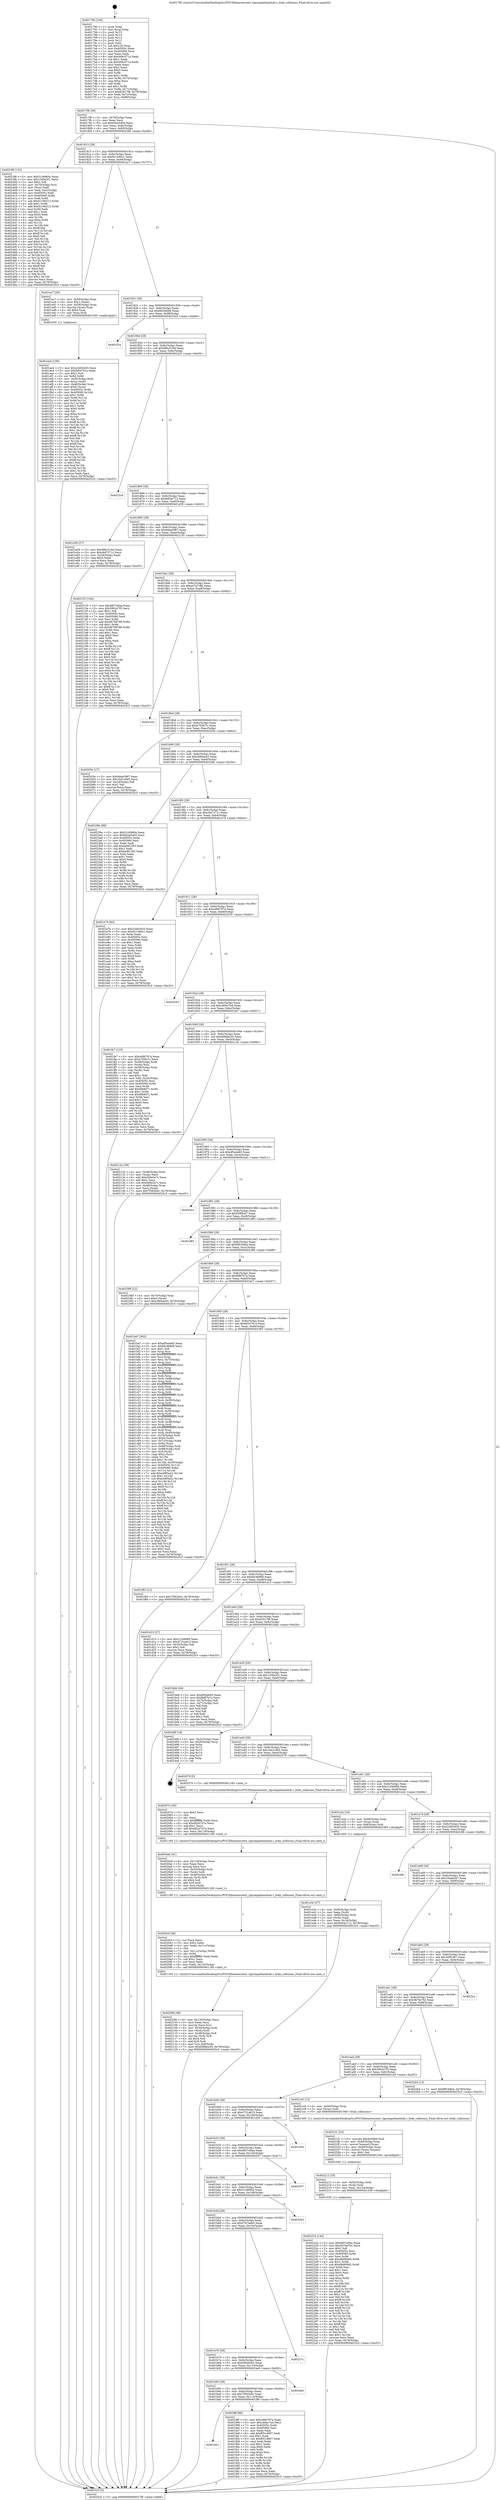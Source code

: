 digraph "0x401790" {
  label = "0x401790 (/mnt/c/Users/mathe/Desktop/tcc/POCII/binaries/extr_tigcompathashtab.c_htab_collisions_Final-ollvm.out::main(0))"
  labelloc = "t"
  node[shape=record]

  Entry [label="",width=0.3,height=0.3,shape=circle,fillcolor=black,style=filled]
  "0x4017f8" [label="{
     0x4017f8 [29]\l
     | [instrs]\l
     &nbsp;&nbsp;0x4017f8 \<+3\>: mov -0x78(%rbp),%eax\l
     &nbsp;&nbsp;0x4017fb \<+2\>: mov %eax,%ecx\l
     &nbsp;&nbsp;0x4017fd \<+6\>: sub $0x83ae5404,%ecx\l
     &nbsp;&nbsp;0x401803 \<+6\>: mov %eax,-0x8c(%rbp)\l
     &nbsp;&nbsp;0x401809 \<+6\>: mov %ecx,-0x90(%rbp)\l
     &nbsp;&nbsp;0x40180f \<+6\>: je 00000000004023f6 \<main+0xc66\>\l
  }"]
  "0x4023f6" [label="{
     0x4023f6 [153]\l
     | [instrs]\l
     &nbsp;&nbsp;0x4023f6 \<+5\>: mov $0x51c8960a,%eax\l
     &nbsp;&nbsp;0x4023fb \<+5\>: mov $0x120fa201,%ecx\l
     &nbsp;&nbsp;0x402400 \<+2\>: mov $0x1,%dl\l
     &nbsp;&nbsp;0x402402 \<+4\>: mov -0x70(%rbp),%rsi\l
     &nbsp;&nbsp;0x402406 \<+2\>: mov (%rsi),%edi\l
     &nbsp;&nbsp;0x402408 \<+3\>: mov %edi,-0x2c(%rbp)\l
     &nbsp;&nbsp;0x40240b \<+7\>: mov 0x40505c,%edi\l
     &nbsp;&nbsp;0x402412 \<+8\>: mov 0x405060,%r8d\l
     &nbsp;&nbsp;0x40241a \<+3\>: mov %edi,%r9d\l
     &nbsp;&nbsp;0x40241d \<+7\>: sub $0x5c196313,%r9d\l
     &nbsp;&nbsp;0x402424 \<+4\>: sub $0x1,%r9d\l
     &nbsp;&nbsp;0x402428 \<+7\>: add $0x5c196313,%r9d\l
     &nbsp;&nbsp;0x40242f \<+4\>: imul %r9d,%edi\l
     &nbsp;&nbsp;0x402433 \<+3\>: and $0x1,%edi\l
     &nbsp;&nbsp;0x402436 \<+3\>: cmp $0x0,%edi\l
     &nbsp;&nbsp;0x402439 \<+4\>: sete %r10b\l
     &nbsp;&nbsp;0x40243d \<+4\>: cmp $0xa,%r8d\l
     &nbsp;&nbsp;0x402441 \<+4\>: setl %r11b\l
     &nbsp;&nbsp;0x402445 \<+3\>: mov %r10b,%bl\l
     &nbsp;&nbsp;0x402448 \<+3\>: xor $0xff,%bl\l
     &nbsp;&nbsp;0x40244b \<+3\>: mov %r11b,%r14b\l
     &nbsp;&nbsp;0x40244e \<+4\>: xor $0xff,%r14b\l
     &nbsp;&nbsp;0x402452 \<+3\>: xor $0x0,%dl\l
     &nbsp;&nbsp;0x402455 \<+3\>: mov %bl,%r15b\l
     &nbsp;&nbsp;0x402458 \<+4\>: and $0x0,%r15b\l
     &nbsp;&nbsp;0x40245c \<+3\>: and %dl,%r10b\l
     &nbsp;&nbsp;0x40245f \<+3\>: mov %r14b,%r12b\l
     &nbsp;&nbsp;0x402462 \<+4\>: and $0x0,%r12b\l
     &nbsp;&nbsp;0x402466 \<+3\>: and %dl,%r11b\l
     &nbsp;&nbsp;0x402469 \<+3\>: or %r10b,%r15b\l
     &nbsp;&nbsp;0x40246c \<+3\>: or %r11b,%r12b\l
     &nbsp;&nbsp;0x40246f \<+3\>: xor %r12b,%r15b\l
     &nbsp;&nbsp;0x402472 \<+3\>: or %r14b,%bl\l
     &nbsp;&nbsp;0x402475 \<+3\>: xor $0xff,%bl\l
     &nbsp;&nbsp;0x402478 \<+3\>: or $0x0,%dl\l
     &nbsp;&nbsp;0x40247b \<+2\>: and %dl,%bl\l
     &nbsp;&nbsp;0x40247d \<+3\>: or %bl,%r15b\l
     &nbsp;&nbsp;0x402480 \<+4\>: test $0x1,%r15b\l
     &nbsp;&nbsp;0x402484 \<+3\>: cmovne %ecx,%eax\l
     &nbsp;&nbsp;0x402487 \<+3\>: mov %eax,-0x78(%rbp)\l
     &nbsp;&nbsp;0x40248a \<+5\>: jmp 00000000004025c5 \<main+0xe35\>\l
  }"]
  "0x401815" [label="{
     0x401815 [28]\l
     | [instrs]\l
     &nbsp;&nbsp;0x401815 \<+5\>: jmp 000000000040181a \<main+0x8a\>\l
     &nbsp;&nbsp;0x40181a \<+6\>: mov -0x8c(%rbp),%eax\l
     &nbsp;&nbsp;0x401820 \<+5\>: sub $0x921590c1,%eax\l
     &nbsp;&nbsp;0x401825 \<+6\>: mov %eax,-0x94(%rbp)\l
     &nbsp;&nbsp;0x40182b \<+6\>: je 0000000000401ec7 \<main+0x737\>\l
  }"]
  Exit [label="",width=0.3,height=0.3,shape=circle,fillcolor=black,style=filled,peripheries=2]
  "0x401ec7" [label="{
     0x401ec7 [29]\l
     | [instrs]\l
     &nbsp;&nbsp;0x401ec7 \<+4\>: mov -0x58(%rbp),%rax\l
     &nbsp;&nbsp;0x401ecb \<+6\>: movl $0x1,(%rax)\l
     &nbsp;&nbsp;0x401ed1 \<+4\>: mov -0x58(%rbp),%rax\l
     &nbsp;&nbsp;0x401ed5 \<+3\>: movslq (%rax),%rax\l
     &nbsp;&nbsp;0x401ed8 \<+4\>: shl $0x4,%rax\l
     &nbsp;&nbsp;0x401edc \<+3\>: mov %rax,%rdi\l
     &nbsp;&nbsp;0x401edf \<+5\>: call 0000000000401050 \<malloc@plt\>\l
     | [calls]\l
     &nbsp;&nbsp;0x401050 \{1\} (unknown)\l
  }"]
  "0x401831" [label="{
     0x401831 [28]\l
     | [instrs]\l
     &nbsp;&nbsp;0x401831 \<+5\>: jmp 0000000000401836 \<main+0xa6\>\l
     &nbsp;&nbsp;0x401836 \<+6\>: mov -0x8c(%rbp),%eax\l
     &nbsp;&nbsp;0x40183c \<+5\>: sub $0x96284bfd,%eax\l
     &nbsp;&nbsp;0x401841 \<+6\>: mov %eax,-0x98(%rbp)\l
     &nbsp;&nbsp;0x401847 \<+6\>: je 0000000000402324 \<main+0xb94\>\l
  }"]
  "0x402224" [label="{
     0x402224 [144]\l
     | [instrs]\l
     &nbsp;&nbsp;0x402224 \<+5\>: mov $0x4857e9aa,%eax\l
     &nbsp;&nbsp;0x402229 \<+5\>: mov $0x3676e76c,%ecx\l
     &nbsp;&nbsp;0x40222e \<+2\>: mov $0x1,%dl\l
     &nbsp;&nbsp;0x402230 \<+7\>: mov 0x40505c,%esi\l
     &nbsp;&nbsp;0x402237 \<+8\>: mov 0x405060,%r8d\l
     &nbsp;&nbsp;0x40223f \<+3\>: mov %esi,%r9d\l
     &nbsp;&nbsp;0x402242 \<+7\>: add $0xd8d6f465,%r9d\l
     &nbsp;&nbsp;0x402249 \<+4\>: sub $0x1,%r9d\l
     &nbsp;&nbsp;0x40224d \<+7\>: sub $0xd8d6f465,%r9d\l
     &nbsp;&nbsp;0x402254 \<+4\>: imul %r9d,%esi\l
     &nbsp;&nbsp;0x402258 \<+3\>: and $0x1,%esi\l
     &nbsp;&nbsp;0x40225b \<+3\>: cmp $0x0,%esi\l
     &nbsp;&nbsp;0x40225e \<+4\>: sete %r10b\l
     &nbsp;&nbsp;0x402262 \<+4\>: cmp $0xa,%r8d\l
     &nbsp;&nbsp;0x402266 \<+4\>: setl %r11b\l
     &nbsp;&nbsp;0x40226a \<+3\>: mov %r10b,%bl\l
     &nbsp;&nbsp;0x40226d \<+3\>: xor $0xff,%bl\l
     &nbsp;&nbsp;0x402270 \<+3\>: mov %r11b,%r14b\l
     &nbsp;&nbsp;0x402273 \<+4\>: xor $0xff,%r14b\l
     &nbsp;&nbsp;0x402277 \<+3\>: xor $0x1,%dl\l
     &nbsp;&nbsp;0x40227a \<+3\>: mov %bl,%r15b\l
     &nbsp;&nbsp;0x40227d \<+4\>: and $0xff,%r15b\l
     &nbsp;&nbsp;0x402281 \<+3\>: and %dl,%r10b\l
     &nbsp;&nbsp;0x402284 \<+3\>: mov %r14b,%r12b\l
     &nbsp;&nbsp;0x402287 \<+4\>: and $0xff,%r12b\l
     &nbsp;&nbsp;0x40228b \<+3\>: and %dl,%r11b\l
     &nbsp;&nbsp;0x40228e \<+3\>: or %r10b,%r15b\l
     &nbsp;&nbsp;0x402291 \<+3\>: or %r11b,%r12b\l
     &nbsp;&nbsp;0x402294 \<+3\>: xor %r12b,%r15b\l
     &nbsp;&nbsp;0x402297 \<+3\>: or %r14b,%bl\l
     &nbsp;&nbsp;0x40229a \<+3\>: xor $0xff,%bl\l
     &nbsp;&nbsp;0x40229d \<+3\>: or $0x1,%dl\l
     &nbsp;&nbsp;0x4022a0 \<+2\>: and %dl,%bl\l
     &nbsp;&nbsp;0x4022a2 \<+3\>: or %bl,%r15b\l
     &nbsp;&nbsp;0x4022a5 \<+4\>: test $0x1,%r15b\l
     &nbsp;&nbsp;0x4022a9 \<+3\>: cmovne %ecx,%eax\l
     &nbsp;&nbsp;0x4022ac \<+3\>: mov %eax,-0x78(%rbp)\l
     &nbsp;&nbsp;0x4022af \<+5\>: jmp 00000000004025c5 \<main+0xe35\>\l
  }"]
  "0x402324" [label="{
     0x402324\l
  }", style=dashed]
  "0x40184d" [label="{
     0x40184d [28]\l
     | [instrs]\l
     &nbsp;&nbsp;0x40184d \<+5\>: jmp 0000000000401852 \<main+0xc2\>\l
     &nbsp;&nbsp;0x401852 \<+6\>: mov -0x8c(%rbp),%eax\l
     &nbsp;&nbsp;0x401858 \<+5\>: sub $0x986c516d,%eax\l
     &nbsp;&nbsp;0x40185d \<+6\>: mov %eax,-0x9c(%rbp)\l
     &nbsp;&nbsp;0x401863 \<+6\>: je 00000000004022c0 \<main+0xb30\>\l
  }"]
  "0x402212" [label="{
     0x402212 [18]\l
     | [instrs]\l
     &nbsp;&nbsp;0x402212 \<+4\>: mov -0x50(%rbp),%rdi\l
     &nbsp;&nbsp;0x402216 \<+3\>: mov (%rdi),%rdi\l
     &nbsp;&nbsp;0x402219 \<+6\>: mov %eax,-0x124(%rbp)\l
     &nbsp;&nbsp;0x40221f \<+5\>: call 0000000000401030 \<free@plt\>\l
     | [calls]\l
     &nbsp;&nbsp;0x401030 \{1\} (unknown)\l
  }"]
  "0x4022c0" [label="{
     0x4022c0\l
  }", style=dashed]
  "0x401869" [label="{
     0x401869 [28]\l
     | [instrs]\l
     &nbsp;&nbsp;0x401869 \<+5\>: jmp 000000000040186e \<main+0xde\>\l
     &nbsp;&nbsp;0x40186e \<+6\>: mov -0x8c(%rbp),%eax\l
     &nbsp;&nbsp;0x401874 \<+5\>: sub $0x9d54c712,%eax\l
     &nbsp;&nbsp;0x401879 \<+6\>: mov %eax,-0xa0(%rbp)\l
     &nbsp;&nbsp;0x40187f \<+6\>: je 0000000000401e59 \<main+0x6c9\>\l
  }"]
  "0x4021f1" [label="{
     0x4021f1 [33]\l
     | [instrs]\l
     &nbsp;&nbsp;0x4021f1 \<+10\>: movabs $0x4030b6,%rdi\l
     &nbsp;&nbsp;0x4021fb \<+4\>: mov -0x40(%rbp),%rax\l
     &nbsp;&nbsp;0x4021ff \<+4\>: movsd %xmm0,(%rax)\l
     &nbsp;&nbsp;0x402203 \<+4\>: mov -0x40(%rbp),%rax\l
     &nbsp;&nbsp;0x402207 \<+4\>: movsd (%rax),%xmm0\l
     &nbsp;&nbsp;0x40220b \<+2\>: mov $0x1,%al\l
     &nbsp;&nbsp;0x40220d \<+5\>: call 0000000000401040 \<printf@plt\>\l
     | [calls]\l
     &nbsp;&nbsp;0x401040 \{1\} (unknown)\l
  }"]
  "0x401e59" [label="{
     0x401e59 [27]\l
     | [instrs]\l
     &nbsp;&nbsp;0x401e59 \<+5\>: mov $0x986c516d,%eax\l
     &nbsp;&nbsp;0x401e5e \<+5\>: mov $0xc8d7271c,%ecx\l
     &nbsp;&nbsp;0x401e63 \<+3\>: mov -0x34(%rbp),%edx\l
     &nbsp;&nbsp;0x401e66 \<+3\>: cmp $0x0,%edx\l
     &nbsp;&nbsp;0x401e69 \<+3\>: cmove %ecx,%eax\l
     &nbsp;&nbsp;0x401e6c \<+3\>: mov %eax,-0x78(%rbp)\l
     &nbsp;&nbsp;0x401e6f \<+5\>: jmp 00000000004025c5 \<main+0xe35\>\l
  }"]
  "0x401885" [label="{
     0x401885 [28]\l
     | [instrs]\l
     &nbsp;&nbsp;0x401885 \<+5\>: jmp 000000000040188a \<main+0xfa\>\l
     &nbsp;&nbsp;0x40188a \<+6\>: mov -0x8c(%rbp),%eax\l
     &nbsp;&nbsp;0x401890 \<+5\>: sub $0x9daa5967,%eax\l
     &nbsp;&nbsp;0x401895 \<+6\>: mov %eax,-0xa4(%rbp)\l
     &nbsp;&nbsp;0x40189b \<+6\>: je 0000000000402155 \<main+0x9c5\>\l
  }"]
  "0x4020fd" [label="{
     0x4020fd [49]\l
     | [instrs]\l
     &nbsp;&nbsp;0x4020fd \<+6\>: mov -0x120(%rbp),%ecx\l
     &nbsp;&nbsp;0x402103 \<+3\>: imul %eax,%ecx\l
     &nbsp;&nbsp;0x402106 \<+3\>: movslq %ecx,%rsi\l
     &nbsp;&nbsp;0x402109 \<+4\>: mov -0x50(%rbp),%rdi\l
     &nbsp;&nbsp;0x40210d \<+3\>: mov (%rdi),%rdi\l
     &nbsp;&nbsp;0x402110 \<+4\>: mov -0x48(%rbp),%r8\l
     &nbsp;&nbsp;0x402114 \<+3\>: movslq (%r8),%r8\l
     &nbsp;&nbsp;0x402117 \<+4\>: shl $0x4,%r8\l
     &nbsp;&nbsp;0x40211b \<+3\>: add %r8,%rdi\l
     &nbsp;&nbsp;0x40211e \<+4\>: mov %rsi,0x8(%rdi)\l
     &nbsp;&nbsp;0x402122 \<+7\>: movl $0xd08bbe35,-0x78(%rbp)\l
     &nbsp;&nbsp;0x402129 \<+5\>: jmp 00000000004025c5 \<main+0xe35\>\l
  }"]
  "0x402155" [label="{
     0x402155 [144]\l
     | [instrs]\l
     &nbsp;&nbsp;0x402155 \<+5\>: mov $0x4857e9aa,%eax\l
     &nbsp;&nbsp;0x40215a \<+5\>: mov $0x39b2a7f3,%ecx\l
     &nbsp;&nbsp;0x40215f \<+2\>: mov $0x1,%dl\l
     &nbsp;&nbsp;0x402161 \<+7\>: mov 0x40505c,%esi\l
     &nbsp;&nbsp;0x402168 \<+7\>: mov 0x405060,%edi\l
     &nbsp;&nbsp;0x40216f \<+3\>: mov %esi,%r8d\l
     &nbsp;&nbsp;0x402172 \<+7\>: add $0xd6798788,%r8d\l
     &nbsp;&nbsp;0x402179 \<+4\>: sub $0x1,%r8d\l
     &nbsp;&nbsp;0x40217d \<+7\>: sub $0xd6798788,%r8d\l
     &nbsp;&nbsp;0x402184 \<+4\>: imul %r8d,%esi\l
     &nbsp;&nbsp;0x402188 \<+3\>: and $0x1,%esi\l
     &nbsp;&nbsp;0x40218b \<+3\>: cmp $0x0,%esi\l
     &nbsp;&nbsp;0x40218e \<+4\>: sete %r9b\l
     &nbsp;&nbsp;0x402192 \<+3\>: cmp $0xa,%edi\l
     &nbsp;&nbsp;0x402195 \<+4\>: setl %r10b\l
     &nbsp;&nbsp;0x402199 \<+3\>: mov %r9b,%r11b\l
     &nbsp;&nbsp;0x40219c \<+4\>: xor $0xff,%r11b\l
     &nbsp;&nbsp;0x4021a0 \<+3\>: mov %r10b,%bl\l
     &nbsp;&nbsp;0x4021a3 \<+3\>: xor $0xff,%bl\l
     &nbsp;&nbsp;0x4021a6 \<+3\>: xor $0x0,%dl\l
     &nbsp;&nbsp;0x4021a9 \<+3\>: mov %r11b,%r14b\l
     &nbsp;&nbsp;0x4021ac \<+4\>: and $0x0,%r14b\l
     &nbsp;&nbsp;0x4021b0 \<+3\>: and %dl,%r9b\l
     &nbsp;&nbsp;0x4021b3 \<+3\>: mov %bl,%r15b\l
     &nbsp;&nbsp;0x4021b6 \<+4\>: and $0x0,%r15b\l
     &nbsp;&nbsp;0x4021ba \<+3\>: and %dl,%r10b\l
     &nbsp;&nbsp;0x4021bd \<+3\>: or %r9b,%r14b\l
     &nbsp;&nbsp;0x4021c0 \<+3\>: or %r10b,%r15b\l
     &nbsp;&nbsp;0x4021c3 \<+3\>: xor %r15b,%r14b\l
     &nbsp;&nbsp;0x4021c6 \<+3\>: or %bl,%r11b\l
     &nbsp;&nbsp;0x4021c9 \<+4\>: xor $0xff,%r11b\l
     &nbsp;&nbsp;0x4021cd \<+3\>: or $0x0,%dl\l
     &nbsp;&nbsp;0x4021d0 \<+3\>: and %dl,%r11b\l
     &nbsp;&nbsp;0x4021d3 \<+3\>: or %r11b,%r14b\l
     &nbsp;&nbsp;0x4021d6 \<+4\>: test $0x1,%r14b\l
     &nbsp;&nbsp;0x4021da \<+3\>: cmovne %ecx,%eax\l
     &nbsp;&nbsp;0x4021dd \<+3\>: mov %eax,-0x78(%rbp)\l
     &nbsp;&nbsp;0x4021e0 \<+5\>: jmp 00000000004025c5 \<main+0xe35\>\l
  }"]
  "0x4018a1" [label="{
     0x4018a1 [28]\l
     | [instrs]\l
     &nbsp;&nbsp;0x4018a1 \<+5\>: jmp 00000000004018a6 \<main+0x116\>\l
     &nbsp;&nbsp;0x4018a6 \<+6\>: mov -0x8c(%rbp),%eax\l
     &nbsp;&nbsp;0x4018ac \<+5\>: sub $0xae7d7c8b,%eax\l
     &nbsp;&nbsp;0x4018b1 \<+6\>: mov %eax,-0xa8(%rbp)\l
     &nbsp;&nbsp;0x4018b7 \<+6\>: je 0000000000401e22 \<main+0x692\>\l
  }"]
  "0x4020cf" [label="{
     0x4020cf [46]\l
     | [instrs]\l
     &nbsp;&nbsp;0x4020cf \<+2\>: xor %ecx,%ecx\l
     &nbsp;&nbsp;0x4020d1 \<+5\>: mov $0x2,%edx\l
     &nbsp;&nbsp;0x4020d6 \<+6\>: mov %edx,-0x11c(%rbp)\l
     &nbsp;&nbsp;0x4020dc \<+1\>: cltd\l
     &nbsp;&nbsp;0x4020dd \<+7\>: mov -0x11c(%rbp),%r9d\l
     &nbsp;&nbsp;0x4020e4 \<+3\>: idiv %r9d\l
     &nbsp;&nbsp;0x4020e7 \<+6\>: imul $0xfffffffe,%edx,%edx\l
     &nbsp;&nbsp;0x4020ed \<+3\>: sub $0x1,%ecx\l
     &nbsp;&nbsp;0x4020f0 \<+2\>: sub %ecx,%edx\l
     &nbsp;&nbsp;0x4020f2 \<+6\>: mov %edx,-0x120(%rbp)\l
     &nbsp;&nbsp;0x4020f8 \<+5\>: call 0000000000401160 \<next_i\>\l
     | [calls]\l
     &nbsp;&nbsp;0x401160 \{1\} (/mnt/c/Users/mathe/Desktop/tcc/POCII/binaries/extr_tigcompathashtab.c_htab_collisions_Final-ollvm.out::next_i)\l
  }"]
  "0x401e22" [label="{
     0x401e22\l
  }", style=dashed]
  "0x4018bd" [label="{
     0x4018bd [28]\l
     | [instrs]\l
     &nbsp;&nbsp;0x4018bd \<+5\>: jmp 00000000004018c2 \<main+0x132\>\l
     &nbsp;&nbsp;0x4018c2 \<+6\>: mov -0x8c(%rbp),%eax\l
     &nbsp;&nbsp;0x4018c8 \<+5\>: sub $0xb7f26c7c,%eax\l
     &nbsp;&nbsp;0x4018cd \<+6\>: mov %eax,-0xac(%rbp)\l
     &nbsp;&nbsp;0x4018d3 \<+6\>: je 000000000040205e \<main+0x8ce\>\l
  }"]
  "0x4020a6" [label="{
     0x4020a6 [41]\l
     | [instrs]\l
     &nbsp;&nbsp;0x4020a6 \<+6\>: mov -0x118(%rbp),%ecx\l
     &nbsp;&nbsp;0x4020ac \<+3\>: imul %eax,%ecx\l
     &nbsp;&nbsp;0x4020af \<+3\>: movslq %ecx,%rsi\l
     &nbsp;&nbsp;0x4020b2 \<+4\>: mov -0x50(%rbp),%rdi\l
     &nbsp;&nbsp;0x4020b6 \<+3\>: mov (%rdi),%rdi\l
     &nbsp;&nbsp;0x4020b9 \<+4\>: mov -0x48(%rbp),%r8\l
     &nbsp;&nbsp;0x4020bd \<+3\>: movslq (%r8),%r8\l
     &nbsp;&nbsp;0x4020c0 \<+4\>: shl $0x4,%r8\l
     &nbsp;&nbsp;0x4020c4 \<+3\>: add %r8,%rdi\l
     &nbsp;&nbsp;0x4020c7 \<+3\>: mov %rsi,(%rdi)\l
     &nbsp;&nbsp;0x4020ca \<+5\>: call 0000000000401160 \<next_i\>\l
     | [calls]\l
     &nbsp;&nbsp;0x401160 \{1\} (/mnt/c/Users/mathe/Desktop/tcc/POCII/binaries/extr_tigcompathashtab.c_htab_collisions_Final-ollvm.out::next_i)\l
  }"]
  "0x40205e" [label="{
     0x40205e [27]\l
     | [instrs]\l
     &nbsp;&nbsp;0x40205e \<+5\>: mov $0x9daa5967,%eax\l
     &nbsp;&nbsp;0x402063 \<+5\>: mov $0x1bd1c6b5,%ecx\l
     &nbsp;&nbsp;0x402068 \<+3\>: mov -0x2d(%rbp),%dl\l
     &nbsp;&nbsp;0x40206b \<+3\>: test $0x1,%dl\l
     &nbsp;&nbsp;0x40206e \<+3\>: cmovne %ecx,%eax\l
     &nbsp;&nbsp;0x402071 \<+3\>: mov %eax,-0x78(%rbp)\l
     &nbsp;&nbsp;0x402074 \<+5\>: jmp 00000000004025c5 \<main+0xe35\>\l
  }"]
  "0x4018d9" [label="{
     0x4018d9 [28]\l
     | [instrs]\l
     &nbsp;&nbsp;0x4018d9 \<+5\>: jmp 00000000004018de \<main+0x14e\>\l
     &nbsp;&nbsp;0x4018de \<+6\>: mov -0x8c(%rbp),%eax\l
     &nbsp;&nbsp;0x4018e4 \<+5\>: sub $0xc685ee43,%eax\l
     &nbsp;&nbsp;0x4018e9 \<+6\>: mov %eax,-0xb0(%rbp)\l
     &nbsp;&nbsp;0x4018ef \<+6\>: je 000000000040239e \<main+0xc0e\>\l
  }"]
  "0x40207e" [label="{
     0x40207e [40]\l
     | [instrs]\l
     &nbsp;&nbsp;0x40207e \<+5\>: mov $0x2,%ecx\l
     &nbsp;&nbsp;0x402083 \<+1\>: cltd\l
     &nbsp;&nbsp;0x402084 \<+2\>: idiv %ecx\l
     &nbsp;&nbsp;0x402086 \<+6\>: imul $0xfffffffe,%edx,%ecx\l
     &nbsp;&nbsp;0x40208c \<+6\>: sub $0xd62d7d7a,%ecx\l
     &nbsp;&nbsp;0x402092 \<+3\>: add $0x1,%ecx\l
     &nbsp;&nbsp;0x402095 \<+6\>: add $0xd62d7d7a,%ecx\l
     &nbsp;&nbsp;0x40209b \<+6\>: mov %ecx,-0x118(%rbp)\l
     &nbsp;&nbsp;0x4020a1 \<+5\>: call 0000000000401160 \<next_i\>\l
     | [calls]\l
     &nbsp;&nbsp;0x401160 \{1\} (/mnt/c/Users/mathe/Desktop/tcc/POCII/binaries/extr_tigcompathashtab.c_htab_collisions_Final-ollvm.out::next_i)\l
  }"]
  "0x40239e" [label="{
     0x40239e [88]\l
     | [instrs]\l
     &nbsp;&nbsp;0x40239e \<+5\>: mov $0x51c8960a,%eax\l
     &nbsp;&nbsp;0x4023a3 \<+5\>: mov $0x83ae5404,%ecx\l
     &nbsp;&nbsp;0x4023a8 \<+7\>: mov 0x40505c,%edx\l
     &nbsp;&nbsp;0x4023af \<+7\>: mov 0x405060,%esi\l
     &nbsp;&nbsp;0x4023b6 \<+2\>: mov %edx,%edi\l
     &nbsp;&nbsp;0x4023b8 \<+6\>: add $0xbe9f1303,%edi\l
     &nbsp;&nbsp;0x4023be \<+3\>: sub $0x1,%edi\l
     &nbsp;&nbsp;0x4023c1 \<+6\>: sub $0xbe9f1303,%edi\l
     &nbsp;&nbsp;0x4023c7 \<+3\>: imul %edi,%edx\l
     &nbsp;&nbsp;0x4023ca \<+3\>: and $0x1,%edx\l
     &nbsp;&nbsp;0x4023cd \<+3\>: cmp $0x0,%edx\l
     &nbsp;&nbsp;0x4023d0 \<+4\>: sete %r8b\l
     &nbsp;&nbsp;0x4023d4 \<+3\>: cmp $0xa,%esi\l
     &nbsp;&nbsp;0x4023d7 \<+4\>: setl %r9b\l
     &nbsp;&nbsp;0x4023db \<+3\>: mov %r8b,%r10b\l
     &nbsp;&nbsp;0x4023de \<+3\>: and %r9b,%r10b\l
     &nbsp;&nbsp;0x4023e1 \<+3\>: xor %r9b,%r8b\l
     &nbsp;&nbsp;0x4023e4 \<+3\>: or %r8b,%r10b\l
     &nbsp;&nbsp;0x4023e7 \<+4\>: test $0x1,%r10b\l
     &nbsp;&nbsp;0x4023eb \<+3\>: cmovne %ecx,%eax\l
     &nbsp;&nbsp;0x4023ee \<+3\>: mov %eax,-0x78(%rbp)\l
     &nbsp;&nbsp;0x4023f1 \<+5\>: jmp 00000000004025c5 \<main+0xe35\>\l
  }"]
  "0x4018f5" [label="{
     0x4018f5 [28]\l
     | [instrs]\l
     &nbsp;&nbsp;0x4018f5 \<+5\>: jmp 00000000004018fa \<main+0x16a\>\l
     &nbsp;&nbsp;0x4018fa \<+6\>: mov -0x8c(%rbp),%eax\l
     &nbsp;&nbsp;0x401900 \<+5\>: sub $0xc8d7271c,%eax\l
     &nbsp;&nbsp;0x401905 \<+6\>: mov %eax,-0xb4(%rbp)\l
     &nbsp;&nbsp;0x40190b \<+6\>: je 0000000000401e74 \<main+0x6e4\>\l
  }"]
  "0x401bb1" [label="{
     0x401bb1\l
  }", style=dashed]
  "0x401e74" [label="{
     0x401e74 [83]\l
     | [instrs]\l
     &nbsp;&nbsp;0x401e74 \<+5\>: mov $0x23d03d25,%eax\l
     &nbsp;&nbsp;0x401e79 \<+5\>: mov $0x921590c1,%ecx\l
     &nbsp;&nbsp;0x401e7e \<+2\>: xor %edx,%edx\l
     &nbsp;&nbsp;0x401e80 \<+7\>: mov 0x40505c,%esi\l
     &nbsp;&nbsp;0x401e87 \<+7\>: mov 0x405060,%edi\l
     &nbsp;&nbsp;0x401e8e \<+3\>: sub $0x1,%edx\l
     &nbsp;&nbsp;0x401e91 \<+3\>: mov %esi,%r8d\l
     &nbsp;&nbsp;0x401e94 \<+3\>: add %edx,%r8d\l
     &nbsp;&nbsp;0x401e97 \<+4\>: imul %r8d,%esi\l
     &nbsp;&nbsp;0x401e9b \<+3\>: and $0x1,%esi\l
     &nbsp;&nbsp;0x401e9e \<+3\>: cmp $0x0,%esi\l
     &nbsp;&nbsp;0x401ea1 \<+4\>: sete %r9b\l
     &nbsp;&nbsp;0x401ea5 \<+3\>: cmp $0xa,%edi\l
     &nbsp;&nbsp;0x401ea8 \<+4\>: setl %r10b\l
     &nbsp;&nbsp;0x401eac \<+3\>: mov %r9b,%r11b\l
     &nbsp;&nbsp;0x401eaf \<+3\>: and %r10b,%r11b\l
     &nbsp;&nbsp;0x401eb2 \<+3\>: xor %r10b,%r9b\l
     &nbsp;&nbsp;0x401eb5 \<+3\>: or %r9b,%r11b\l
     &nbsp;&nbsp;0x401eb8 \<+4\>: test $0x1,%r11b\l
     &nbsp;&nbsp;0x401ebc \<+3\>: cmovne %ecx,%eax\l
     &nbsp;&nbsp;0x401ebf \<+3\>: mov %eax,-0x78(%rbp)\l
     &nbsp;&nbsp;0x401ec2 \<+5\>: jmp 00000000004025c5 \<main+0xe35\>\l
  }"]
  "0x401911" [label="{
     0x401911 [28]\l
     | [instrs]\l
     &nbsp;&nbsp;0x401911 \<+5\>: jmp 0000000000401916 \<main+0x186\>\l
     &nbsp;&nbsp;0x401916 \<+6\>: mov -0x8c(%rbp),%eax\l
     &nbsp;&nbsp;0x40191c \<+5\>: sub $0xcd96797a,%eax\l
     &nbsp;&nbsp;0x401921 \<+6\>: mov %eax,-0xb8(%rbp)\l
     &nbsp;&nbsp;0x401927 \<+6\>: je 0000000000402535 \<main+0xda5\>\l
  }"]
  "0x401f8f" [label="{
     0x401f8f [88]\l
     | [instrs]\l
     &nbsp;&nbsp;0x401f8f \<+5\>: mov $0xcd96797a,%eax\l
     &nbsp;&nbsp;0x401f94 \<+5\>: mov $0xcdd4c7a4,%ecx\l
     &nbsp;&nbsp;0x401f99 \<+7\>: mov 0x40505c,%edx\l
     &nbsp;&nbsp;0x401fa0 \<+7\>: mov 0x405060,%esi\l
     &nbsp;&nbsp;0x401fa7 \<+2\>: mov %edx,%edi\l
     &nbsp;&nbsp;0x401fa9 \<+6\>: add $0xf051d067,%edi\l
     &nbsp;&nbsp;0x401faf \<+3\>: sub $0x1,%edi\l
     &nbsp;&nbsp;0x401fb2 \<+6\>: sub $0xf051d067,%edi\l
     &nbsp;&nbsp;0x401fb8 \<+3\>: imul %edi,%edx\l
     &nbsp;&nbsp;0x401fbb \<+3\>: and $0x1,%edx\l
     &nbsp;&nbsp;0x401fbe \<+3\>: cmp $0x0,%edx\l
     &nbsp;&nbsp;0x401fc1 \<+4\>: sete %r8b\l
     &nbsp;&nbsp;0x401fc5 \<+3\>: cmp $0xa,%esi\l
     &nbsp;&nbsp;0x401fc8 \<+4\>: setl %r9b\l
     &nbsp;&nbsp;0x401fcc \<+3\>: mov %r8b,%r10b\l
     &nbsp;&nbsp;0x401fcf \<+3\>: and %r9b,%r10b\l
     &nbsp;&nbsp;0x401fd2 \<+3\>: xor %r9b,%r8b\l
     &nbsp;&nbsp;0x401fd5 \<+3\>: or %r8b,%r10b\l
     &nbsp;&nbsp;0x401fd8 \<+4\>: test $0x1,%r10b\l
     &nbsp;&nbsp;0x401fdc \<+3\>: cmovne %ecx,%eax\l
     &nbsp;&nbsp;0x401fdf \<+3\>: mov %eax,-0x78(%rbp)\l
     &nbsp;&nbsp;0x401fe2 \<+5\>: jmp 00000000004025c5 \<main+0xe35\>\l
  }"]
  "0x402535" [label="{
     0x402535\l
  }", style=dashed]
  "0x40192d" [label="{
     0x40192d [28]\l
     | [instrs]\l
     &nbsp;&nbsp;0x40192d \<+5\>: jmp 0000000000401932 \<main+0x1a2\>\l
     &nbsp;&nbsp;0x401932 \<+6\>: mov -0x8c(%rbp),%eax\l
     &nbsp;&nbsp;0x401938 \<+5\>: sub $0xcdd4c7a4,%eax\l
     &nbsp;&nbsp;0x40193d \<+6\>: mov %eax,-0xbc(%rbp)\l
     &nbsp;&nbsp;0x401943 \<+6\>: je 0000000000401fe7 \<main+0x857\>\l
  }"]
  "0x401b95" [label="{
     0x401b95 [28]\l
     | [instrs]\l
     &nbsp;&nbsp;0x401b95 \<+5\>: jmp 0000000000401b9a \<main+0x40a\>\l
     &nbsp;&nbsp;0x401b9a \<+6\>: mov -0x8c(%rbp),%eax\l
     &nbsp;&nbsp;0x401ba0 \<+5\>: sub $0x7f362b0c,%eax\l
     &nbsp;&nbsp;0x401ba5 \<+6\>: mov %eax,-0x114(%rbp)\l
     &nbsp;&nbsp;0x401bab \<+6\>: je 0000000000401f8f \<main+0x7ff\>\l
  }"]
  "0x401fe7" [label="{
     0x401fe7 [119]\l
     | [instrs]\l
     &nbsp;&nbsp;0x401fe7 \<+5\>: mov $0xcd96797a,%eax\l
     &nbsp;&nbsp;0x401fec \<+5\>: mov $0xb7f26c7c,%ecx\l
     &nbsp;&nbsp;0x401ff1 \<+4\>: mov -0x48(%rbp),%rdx\l
     &nbsp;&nbsp;0x401ff5 \<+2\>: mov (%rdx),%esi\l
     &nbsp;&nbsp;0x401ff7 \<+4\>: mov -0x58(%rbp),%rdx\l
     &nbsp;&nbsp;0x401ffb \<+2\>: cmp (%rdx),%esi\l
     &nbsp;&nbsp;0x401ffd \<+4\>: setl %dil\l
     &nbsp;&nbsp;0x402001 \<+4\>: and $0x1,%dil\l
     &nbsp;&nbsp;0x402005 \<+4\>: mov %dil,-0x2d(%rbp)\l
     &nbsp;&nbsp;0x402009 \<+7\>: mov 0x40505c,%esi\l
     &nbsp;&nbsp;0x402010 \<+8\>: mov 0x405060,%r8d\l
     &nbsp;&nbsp;0x402018 \<+3\>: mov %esi,%r9d\l
     &nbsp;&nbsp;0x40201b \<+7\>: add $0x6fb9d71,%r9d\l
     &nbsp;&nbsp;0x402022 \<+4\>: sub $0x1,%r9d\l
     &nbsp;&nbsp;0x402026 \<+7\>: sub $0x6fb9d71,%r9d\l
     &nbsp;&nbsp;0x40202d \<+4\>: imul %r9d,%esi\l
     &nbsp;&nbsp;0x402031 \<+3\>: and $0x1,%esi\l
     &nbsp;&nbsp;0x402034 \<+3\>: cmp $0x0,%esi\l
     &nbsp;&nbsp;0x402037 \<+4\>: sete %dil\l
     &nbsp;&nbsp;0x40203b \<+4\>: cmp $0xa,%r8d\l
     &nbsp;&nbsp;0x40203f \<+4\>: setl %r10b\l
     &nbsp;&nbsp;0x402043 \<+3\>: mov %dil,%r11b\l
     &nbsp;&nbsp;0x402046 \<+3\>: and %r10b,%r11b\l
     &nbsp;&nbsp;0x402049 \<+3\>: xor %r10b,%dil\l
     &nbsp;&nbsp;0x40204c \<+3\>: or %dil,%r11b\l
     &nbsp;&nbsp;0x40204f \<+4\>: test $0x1,%r11b\l
     &nbsp;&nbsp;0x402053 \<+3\>: cmovne %ecx,%eax\l
     &nbsp;&nbsp;0x402056 \<+3\>: mov %eax,-0x78(%rbp)\l
     &nbsp;&nbsp;0x402059 \<+5\>: jmp 00000000004025c5 \<main+0xe35\>\l
  }"]
  "0x401949" [label="{
     0x401949 [28]\l
     | [instrs]\l
     &nbsp;&nbsp;0x401949 \<+5\>: jmp 000000000040194e \<main+0x1be\>\l
     &nbsp;&nbsp;0x40194e \<+6\>: mov -0x8c(%rbp),%eax\l
     &nbsp;&nbsp;0x401954 \<+5\>: sub $0xd08bbe35,%eax\l
     &nbsp;&nbsp;0x401959 \<+6\>: mov %eax,-0xc0(%rbp)\l
     &nbsp;&nbsp;0x40195f \<+6\>: je 000000000040212e \<main+0x99e\>\l
  }"]
  "0x4024e0" [label="{
     0x4024e0\l
  }", style=dashed]
  "0x40212e" [label="{
     0x40212e [39]\l
     | [instrs]\l
     &nbsp;&nbsp;0x40212e \<+4\>: mov -0x48(%rbp),%rax\l
     &nbsp;&nbsp;0x402132 \<+2\>: mov (%rax),%ecx\l
     &nbsp;&nbsp;0x402134 \<+6\>: add $0xd49e5a7c,%ecx\l
     &nbsp;&nbsp;0x40213a \<+3\>: add $0x1,%ecx\l
     &nbsp;&nbsp;0x40213d \<+6\>: sub $0xd49e5a7c,%ecx\l
     &nbsp;&nbsp;0x402143 \<+4\>: mov -0x48(%rbp),%rax\l
     &nbsp;&nbsp;0x402147 \<+2\>: mov %ecx,(%rax)\l
     &nbsp;&nbsp;0x402149 \<+7\>: movl $0x7f362b0c,-0x78(%rbp)\l
     &nbsp;&nbsp;0x402150 \<+5\>: jmp 00000000004025c5 \<main+0xe35\>\l
  }"]
  "0x401965" [label="{
     0x401965 [28]\l
     | [instrs]\l
     &nbsp;&nbsp;0x401965 \<+5\>: jmp 000000000040196a \<main+0x1da\>\l
     &nbsp;&nbsp;0x40196a \<+6\>: mov -0x8c(%rbp),%eax\l
     &nbsp;&nbsp;0x401970 \<+5\>: sub $0xdf5a4e65,%eax\l
     &nbsp;&nbsp;0x401975 \<+6\>: mov %eax,-0xc4(%rbp)\l
     &nbsp;&nbsp;0x40197b \<+6\>: je 00000000004024a1 \<main+0xd11\>\l
  }"]
  "0x401b79" [label="{
     0x401b79 [28]\l
     | [instrs]\l
     &nbsp;&nbsp;0x401b79 \<+5\>: jmp 0000000000401b7e \<main+0x3ee\>\l
     &nbsp;&nbsp;0x401b7e \<+6\>: mov -0x8c(%rbp),%eax\l
     &nbsp;&nbsp;0x401b84 \<+5\>: sub $0x5fd3d343,%eax\l
     &nbsp;&nbsp;0x401b89 \<+6\>: mov %eax,-0x110(%rbp)\l
     &nbsp;&nbsp;0x401b8f \<+6\>: je 00000000004024e0 \<main+0xd50\>\l
  }"]
  "0x4024a1" [label="{
     0x4024a1\l
  }", style=dashed]
  "0x401981" [label="{
     0x401981 [28]\l
     | [instrs]\l
     &nbsp;&nbsp;0x401981 \<+5\>: jmp 0000000000401986 \<main+0x1f6\>\l
     &nbsp;&nbsp;0x401986 \<+6\>: mov -0x8c(%rbp),%eax\l
     &nbsp;&nbsp;0x40198c \<+5\>: sub $0xf30f9cb7,%eax\l
     &nbsp;&nbsp;0x401991 \<+6\>: mov %eax,-0xc8(%rbp)\l
     &nbsp;&nbsp;0x401997 \<+6\>: je 0000000000401d83 \<main+0x5f3\>\l
  }"]
  "0x40237c" [label="{
     0x40237c\l
  }", style=dashed]
  "0x401d83" [label="{
     0x401d83\l
  }", style=dashed]
  "0x40199d" [label="{
     0x40199d [28]\l
     | [instrs]\l
     &nbsp;&nbsp;0x40199d \<+5\>: jmp 00000000004019a2 \<main+0x212\>\l
     &nbsp;&nbsp;0x4019a2 \<+6\>: mov -0x8c(%rbp),%eax\l
     &nbsp;&nbsp;0x4019a8 \<+5\>: sub $0xf9f194b4,%eax\l
     &nbsp;&nbsp;0x4019ad \<+6\>: mov %eax,-0xcc(%rbp)\l
     &nbsp;&nbsp;0x4019b3 \<+6\>: je 0000000000402388 \<main+0xbf8\>\l
  }"]
  "0x401b5d" [label="{
     0x401b5d [28]\l
     | [instrs]\l
     &nbsp;&nbsp;0x401b5d \<+5\>: jmp 0000000000401b62 \<main+0x3d2\>\l
     &nbsp;&nbsp;0x401b62 \<+6\>: mov -0x8c(%rbp),%eax\l
     &nbsp;&nbsp;0x401b68 \<+5\>: sub $0x5767aeb5,%eax\l
     &nbsp;&nbsp;0x401b6d \<+6\>: mov %eax,-0x10c(%rbp)\l
     &nbsp;&nbsp;0x401b73 \<+6\>: je 000000000040237c \<main+0xbec\>\l
  }"]
  "0x402388" [label="{
     0x402388 [22]\l
     | [instrs]\l
     &nbsp;&nbsp;0x402388 \<+4\>: mov -0x70(%rbp),%rax\l
     &nbsp;&nbsp;0x40238c \<+6\>: movl $0x0,(%rax)\l
     &nbsp;&nbsp;0x402392 \<+7\>: movl $0xc685ee43,-0x78(%rbp)\l
     &nbsp;&nbsp;0x402399 \<+5\>: jmp 00000000004025c5 \<main+0xe35\>\l
  }"]
  "0x4019b9" [label="{
     0x4019b9 [28]\l
     | [instrs]\l
     &nbsp;&nbsp;0x4019b9 \<+5\>: jmp 00000000004019be \<main+0x22e\>\l
     &nbsp;&nbsp;0x4019be \<+6\>: mov -0x8c(%rbp),%eax\l
     &nbsp;&nbsp;0x4019c4 \<+5\>: sub $0xfb8f7b7a,%eax\l
     &nbsp;&nbsp;0x4019c9 \<+6\>: mov %eax,-0xd0(%rbp)\l
     &nbsp;&nbsp;0x4019cf \<+6\>: je 0000000000401be7 \<main+0x457\>\l
  }"]
  "0x4025b3" [label="{
     0x4025b3\l
  }", style=dashed]
  "0x401be7" [label="{
     0x401be7 [302]\l
     | [instrs]\l
     &nbsp;&nbsp;0x401be7 \<+5\>: mov $0xdf5a4e65,%eax\l
     &nbsp;&nbsp;0x401bec \<+5\>: mov $0xfdc46868,%ecx\l
     &nbsp;&nbsp;0x401bf1 \<+2\>: mov $0x1,%dl\l
     &nbsp;&nbsp;0x401bf3 \<+3\>: mov %rsp,%rsi\l
     &nbsp;&nbsp;0x401bf6 \<+4\>: add $0xfffffffffffffff0,%rsi\l
     &nbsp;&nbsp;0x401bfa \<+3\>: mov %rsi,%rsp\l
     &nbsp;&nbsp;0x401bfd \<+4\>: mov %rsi,-0x70(%rbp)\l
     &nbsp;&nbsp;0x401c01 \<+3\>: mov %rsp,%rsi\l
     &nbsp;&nbsp;0x401c04 \<+4\>: add $0xfffffffffffffff0,%rsi\l
     &nbsp;&nbsp;0x401c08 \<+3\>: mov %rsi,%rsp\l
     &nbsp;&nbsp;0x401c0b \<+3\>: mov %rsp,%rdi\l
     &nbsp;&nbsp;0x401c0e \<+4\>: add $0xfffffffffffffff0,%rdi\l
     &nbsp;&nbsp;0x401c12 \<+3\>: mov %rdi,%rsp\l
     &nbsp;&nbsp;0x401c15 \<+4\>: mov %rdi,-0x68(%rbp)\l
     &nbsp;&nbsp;0x401c19 \<+3\>: mov %rsp,%rdi\l
     &nbsp;&nbsp;0x401c1c \<+4\>: add $0xfffffffffffffff0,%rdi\l
     &nbsp;&nbsp;0x401c20 \<+3\>: mov %rdi,%rsp\l
     &nbsp;&nbsp;0x401c23 \<+4\>: mov %rdi,-0x60(%rbp)\l
     &nbsp;&nbsp;0x401c27 \<+3\>: mov %rsp,%rdi\l
     &nbsp;&nbsp;0x401c2a \<+4\>: add $0xfffffffffffffff0,%rdi\l
     &nbsp;&nbsp;0x401c2e \<+3\>: mov %rdi,%rsp\l
     &nbsp;&nbsp;0x401c31 \<+4\>: mov %rdi,-0x58(%rbp)\l
     &nbsp;&nbsp;0x401c35 \<+3\>: mov %rsp,%rdi\l
     &nbsp;&nbsp;0x401c38 \<+4\>: add $0xfffffffffffffff0,%rdi\l
     &nbsp;&nbsp;0x401c3c \<+3\>: mov %rdi,%rsp\l
     &nbsp;&nbsp;0x401c3f \<+4\>: mov %rdi,-0x50(%rbp)\l
     &nbsp;&nbsp;0x401c43 \<+3\>: mov %rsp,%rdi\l
     &nbsp;&nbsp;0x401c46 \<+4\>: add $0xfffffffffffffff0,%rdi\l
     &nbsp;&nbsp;0x401c4a \<+3\>: mov %rdi,%rsp\l
     &nbsp;&nbsp;0x401c4d \<+4\>: mov %rdi,-0x48(%rbp)\l
     &nbsp;&nbsp;0x401c51 \<+3\>: mov %rsp,%rdi\l
     &nbsp;&nbsp;0x401c54 \<+4\>: add $0xfffffffffffffff0,%rdi\l
     &nbsp;&nbsp;0x401c58 \<+3\>: mov %rdi,%rsp\l
     &nbsp;&nbsp;0x401c5b \<+4\>: mov %rdi,-0x40(%rbp)\l
     &nbsp;&nbsp;0x401c5f \<+4\>: mov -0x70(%rbp),%rdi\l
     &nbsp;&nbsp;0x401c63 \<+6\>: movl $0x0,(%rdi)\l
     &nbsp;&nbsp;0x401c69 \<+4\>: mov -0x7c(%rbp),%r8d\l
     &nbsp;&nbsp;0x401c6d \<+3\>: mov %r8d,(%rsi)\l
     &nbsp;&nbsp;0x401c70 \<+4\>: mov -0x68(%rbp),%rdi\l
     &nbsp;&nbsp;0x401c74 \<+7\>: mov -0x88(%rbp),%r9\l
     &nbsp;&nbsp;0x401c7b \<+3\>: mov %r9,(%rdi)\l
     &nbsp;&nbsp;0x401c7e \<+3\>: cmpl $0x2,(%rsi)\l
     &nbsp;&nbsp;0x401c81 \<+4\>: setne %r10b\l
     &nbsp;&nbsp;0x401c85 \<+4\>: and $0x1,%r10b\l
     &nbsp;&nbsp;0x401c89 \<+4\>: mov %r10b,-0x35(%rbp)\l
     &nbsp;&nbsp;0x401c8d \<+8\>: mov 0x40505c,%r11d\l
     &nbsp;&nbsp;0x401c95 \<+7\>: mov 0x405060,%ebx\l
     &nbsp;&nbsp;0x401c9c \<+3\>: mov %r11d,%r14d\l
     &nbsp;&nbsp;0x401c9f \<+7\>: add $0xe49f3a22,%r14d\l
     &nbsp;&nbsp;0x401ca6 \<+4\>: sub $0x1,%r14d\l
     &nbsp;&nbsp;0x401caa \<+7\>: sub $0xe49f3a22,%r14d\l
     &nbsp;&nbsp;0x401cb1 \<+4\>: imul %r14d,%r11d\l
     &nbsp;&nbsp;0x401cb5 \<+4\>: and $0x1,%r11d\l
     &nbsp;&nbsp;0x401cb9 \<+4\>: cmp $0x0,%r11d\l
     &nbsp;&nbsp;0x401cbd \<+4\>: sete %r10b\l
     &nbsp;&nbsp;0x401cc1 \<+3\>: cmp $0xa,%ebx\l
     &nbsp;&nbsp;0x401cc4 \<+4\>: setl %r15b\l
     &nbsp;&nbsp;0x401cc8 \<+3\>: mov %r10b,%r12b\l
     &nbsp;&nbsp;0x401ccb \<+4\>: xor $0xff,%r12b\l
     &nbsp;&nbsp;0x401ccf \<+3\>: mov %r15b,%r13b\l
     &nbsp;&nbsp;0x401cd2 \<+4\>: xor $0xff,%r13b\l
     &nbsp;&nbsp;0x401cd6 \<+3\>: xor $0x0,%dl\l
     &nbsp;&nbsp;0x401cd9 \<+3\>: mov %r12b,%sil\l
     &nbsp;&nbsp;0x401cdc \<+4\>: and $0x0,%sil\l
     &nbsp;&nbsp;0x401ce0 \<+3\>: and %dl,%r10b\l
     &nbsp;&nbsp;0x401ce3 \<+3\>: mov %r13b,%dil\l
     &nbsp;&nbsp;0x401ce6 \<+4\>: and $0x0,%dil\l
     &nbsp;&nbsp;0x401cea \<+3\>: and %dl,%r15b\l
     &nbsp;&nbsp;0x401ced \<+3\>: or %r10b,%sil\l
     &nbsp;&nbsp;0x401cf0 \<+3\>: or %r15b,%dil\l
     &nbsp;&nbsp;0x401cf3 \<+3\>: xor %dil,%sil\l
     &nbsp;&nbsp;0x401cf6 \<+3\>: or %r13b,%r12b\l
     &nbsp;&nbsp;0x401cf9 \<+4\>: xor $0xff,%r12b\l
     &nbsp;&nbsp;0x401cfd \<+3\>: or $0x0,%dl\l
     &nbsp;&nbsp;0x401d00 \<+3\>: and %dl,%r12b\l
     &nbsp;&nbsp;0x401d03 \<+3\>: or %r12b,%sil\l
     &nbsp;&nbsp;0x401d06 \<+4\>: test $0x1,%sil\l
     &nbsp;&nbsp;0x401d0a \<+3\>: cmovne %ecx,%eax\l
     &nbsp;&nbsp;0x401d0d \<+3\>: mov %eax,-0x78(%rbp)\l
     &nbsp;&nbsp;0x401d10 \<+5\>: jmp 00000000004025c5 \<main+0xe35\>\l
  }"]
  "0x4019d5" [label="{
     0x4019d5 [28]\l
     | [instrs]\l
     &nbsp;&nbsp;0x4019d5 \<+5\>: jmp 00000000004019da \<main+0x24a\>\l
     &nbsp;&nbsp;0x4019da \<+6\>: mov -0x8c(%rbp),%eax\l
     &nbsp;&nbsp;0x4019e0 \<+5\>: sub $0xfd54761e,%eax\l
     &nbsp;&nbsp;0x4019e5 \<+6\>: mov %eax,-0xd4(%rbp)\l
     &nbsp;&nbsp;0x4019eb \<+6\>: je 0000000000401f83 \<main+0x7f3\>\l
  }"]
  "0x401b41" [label="{
     0x401b41 [28]\l
     | [instrs]\l
     &nbsp;&nbsp;0x401b41 \<+5\>: jmp 0000000000401b46 \<main+0x3b6\>\l
     &nbsp;&nbsp;0x401b46 \<+6\>: mov -0x8c(%rbp),%eax\l
     &nbsp;&nbsp;0x401b4c \<+5\>: sub $0x51c8960a,%eax\l
     &nbsp;&nbsp;0x401b51 \<+6\>: mov %eax,-0x108(%rbp)\l
     &nbsp;&nbsp;0x401b57 \<+6\>: je 00000000004025b3 \<main+0xe23\>\l
  }"]
  "0x401f83" [label="{
     0x401f83 [12]\l
     | [instrs]\l
     &nbsp;&nbsp;0x401f83 \<+7\>: movl $0x7f362b0c,-0x78(%rbp)\l
     &nbsp;&nbsp;0x401f8a \<+5\>: jmp 00000000004025c5 \<main+0xe35\>\l
  }"]
  "0x4019f1" [label="{
     0x4019f1 [28]\l
     | [instrs]\l
     &nbsp;&nbsp;0x4019f1 \<+5\>: jmp 00000000004019f6 \<main+0x266\>\l
     &nbsp;&nbsp;0x4019f6 \<+6\>: mov -0x8c(%rbp),%eax\l
     &nbsp;&nbsp;0x4019fc \<+5\>: sub $0xfdc46868,%eax\l
     &nbsp;&nbsp;0x401a01 \<+6\>: mov %eax,-0xd8(%rbp)\l
     &nbsp;&nbsp;0x401a07 \<+6\>: je 0000000000401d15 \<main+0x585\>\l
  }"]
  "0x402557" [label="{
     0x402557\l
  }", style=dashed]
  "0x401d15" [label="{
     0x401d15 [27]\l
     | [instrs]\l
     &nbsp;&nbsp;0x401d15 \<+5\>: mov $0x21046f68,%eax\l
     &nbsp;&nbsp;0x401d1a \<+5\>: mov $0x4731ab13,%ecx\l
     &nbsp;&nbsp;0x401d1f \<+3\>: mov -0x35(%rbp),%dl\l
     &nbsp;&nbsp;0x401d22 \<+3\>: test $0x1,%dl\l
     &nbsp;&nbsp;0x401d25 \<+3\>: cmovne %ecx,%eax\l
     &nbsp;&nbsp;0x401d28 \<+3\>: mov %eax,-0x78(%rbp)\l
     &nbsp;&nbsp;0x401d2b \<+5\>: jmp 00000000004025c5 \<main+0xe35\>\l
  }"]
  "0x401a0d" [label="{
     0x401a0d [28]\l
     | [instrs]\l
     &nbsp;&nbsp;0x401a0d \<+5\>: jmp 0000000000401a12 \<main+0x282\>\l
     &nbsp;&nbsp;0x401a12 \<+6\>: mov -0x8c(%rbp),%eax\l
     &nbsp;&nbsp;0x401a18 \<+5\>: sub $0x62917f8,%eax\l
     &nbsp;&nbsp;0x401a1d \<+6\>: mov %eax,-0xdc(%rbp)\l
     &nbsp;&nbsp;0x401a23 \<+6\>: je 0000000000401bbb \<main+0x42b\>\l
  }"]
  "0x401b25" [label="{
     0x401b25 [28]\l
     | [instrs]\l
     &nbsp;&nbsp;0x401b25 \<+5\>: jmp 0000000000401b2a \<main+0x39a\>\l
     &nbsp;&nbsp;0x401b2a \<+6\>: mov -0x8c(%rbp),%eax\l
     &nbsp;&nbsp;0x401b30 \<+5\>: sub $0x4857e9aa,%eax\l
     &nbsp;&nbsp;0x401b35 \<+6\>: mov %eax,-0x104(%rbp)\l
     &nbsp;&nbsp;0x401b3b \<+6\>: je 0000000000402557 \<main+0xdc7\>\l
  }"]
  "0x401bbb" [label="{
     0x401bbb [44]\l
     | [instrs]\l
     &nbsp;&nbsp;0x401bbb \<+5\>: mov $0xdf5a4e65,%eax\l
     &nbsp;&nbsp;0x401bc0 \<+5\>: mov $0xfb8f7b7a,%ecx\l
     &nbsp;&nbsp;0x401bc5 \<+3\>: mov -0x72(%rbp),%dl\l
     &nbsp;&nbsp;0x401bc8 \<+4\>: mov -0x71(%rbp),%sil\l
     &nbsp;&nbsp;0x401bcc \<+3\>: mov %dl,%dil\l
     &nbsp;&nbsp;0x401bcf \<+3\>: and %sil,%dil\l
     &nbsp;&nbsp;0x401bd2 \<+3\>: xor %sil,%dl\l
     &nbsp;&nbsp;0x401bd5 \<+3\>: or %dl,%dil\l
     &nbsp;&nbsp;0x401bd8 \<+4\>: test $0x1,%dil\l
     &nbsp;&nbsp;0x401bdc \<+3\>: cmovne %ecx,%eax\l
     &nbsp;&nbsp;0x401bdf \<+3\>: mov %eax,-0x78(%rbp)\l
     &nbsp;&nbsp;0x401be2 \<+5\>: jmp 00000000004025c5 \<main+0xe35\>\l
  }"]
  "0x401a29" [label="{
     0x401a29 [28]\l
     | [instrs]\l
     &nbsp;&nbsp;0x401a29 \<+5\>: jmp 0000000000401a2e \<main+0x29e\>\l
     &nbsp;&nbsp;0x401a2e \<+6\>: mov -0x8c(%rbp),%eax\l
     &nbsp;&nbsp;0x401a34 \<+5\>: sub $0x120fa201,%eax\l
     &nbsp;&nbsp;0x401a39 \<+6\>: mov %eax,-0xe0(%rbp)\l
     &nbsp;&nbsp;0x401a3f \<+6\>: je 000000000040248f \<main+0xcff\>\l
  }"]
  "0x4025c5" [label="{
     0x4025c5 [5]\l
     | [instrs]\l
     &nbsp;&nbsp;0x4025c5 \<+5\>: jmp 00000000004017f8 \<main+0x68\>\l
  }"]
  "0x401790" [label="{
     0x401790 [104]\l
     | [instrs]\l
     &nbsp;&nbsp;0x401790 \<+1\>: push %rbp\l
     &nbsp;&nbsp;0x401791 \<+3\>: mov %rsp,%rbp\l
     &nbsp;&nbsp;0x401794 \<+2\>: push %r15\l
     &nbsp;&nbsp;0x401796 \<+2\>: push %r14\l
     &nbsp;&nbsp;0x401798 \<+2\>: push %r13\l
     &nbsp;&nbsp;0x40179a \<+2\>: push %r12\l
     &nbsp;&nbsp;0x40179c \<+1\>: push %rbx\l
     &nbsp;&nbsp;0x40179d \<+7\>: sub $0x128,%rsp\l
     &nbsp;&nbsp;0x4017a4 \<+7\>: mov 0x40505c,%eax\l
     &nbsp;&nbsp;0x4017ab \<+7\>: mov 0x405060,%ecx\l
     &nbsp;&nbsp;0x4017b2 \<+2\>: mov %eax,%edx\l
     &nbsp;&nbsp;0x4017b4 \<+6\>: add $0x449c571a,%edx\l
     &nbsp;&nbsp;0x4017ba \<+3\>: sub $0x1,%edx\l
     &nbsp;&nbsp;0x4017bd \<+6\>: sub $0x449c571a,%edx\l
     &nbsp;&nbsp;0x4017c3 \<+3\>: imul %edx,%eax\l
     &nbsp;&nbsp;0x4017c6 \<+3\>: and $0x1,%eax\l
     &nbsp;&nbsp;0x4017c9 \<+3\>: cmp $0x0,%eax\l
     &nbsp;&nbsp;0x4017cc \<+4\>: sete %r8b\l
     &nbsp;&nbsp;0x4017d0 \<+4\>: and $0x1,%r8b\l
     &nbsp;&nbsp;0x4017d4 \<+4\>: mov %r8b,-0x72(%rbp)\l
     &nbsp;&nbsp;0x4017d8 \<+3\>: cmp $0xa,%ecx\l
     &nbsp;&nbsp;0x4017db \<+4\>: setl %r8b\l
     &nbsp;&nbsp;0x4017df \<+4\>: and $0x1,%r8b\l
     &nbsp;&nbsp;0x4017e3 \<+4\>: mov %r8b,-0x71(%rbp)\l
     &nbsp;&nbsp;0x4017e7 \<+7\>: movl $0x62917f8,-0x78(%rbp)\l
     &nbsp;&nbsp;0x4017ee \<+3\>: mov %edi,-0x7c(%rbp)\l
     &nbsp;&nbsp;0x4017f1 \<+7\>: mov %rsi,-0x88(%rbp)\l
  }"]
  "0x401d30" [label="{
     0x401d30\l
  }", style=dashed]
  "0x401b09" [label="{
     0x401b09 [28]\l
     | [instrs]\l
     &nbsp;&nbsp;0x401b09 \<+5\>: jmp 0000000000401b0e \<main+0x37e\>\l
     &nbsp;&nbsp;0x401b0e \<+6\>: mov -0x8c(%rbp),%eax\l
     &nbsp;&nbsp;0x401b14 \<+5\>: sub $0x4731ab13,%eax\l
     &nbsp;&nbsp;0x401b19 \<+6\>: mov %eax,-0x100(%rbp)\l
     &nbsp;&nbsp;0x401b1f \<+6\>: je 0000000000401d30 \<main+0x5a0\>\l
  }"]
  "0x40248f" [label="{
     0x40248f [18]\l
     | [instrs]\l
     &nbsp;&nbsp;0x40248f \<+3\>: mov -0x2c(%rbp),%eax\l
     &nbsp;&nbsp;0x402492 \<+4\>: lea -0x28(%rbp),%rsp\l
     &nbsp;&nbsp;0x402496 \<+1\>: pop %rbx\l
     &nbsp;&nbsp;0x402497 \<+2\>: pop %r12\l
     &nbsp;&nbsp;0x402499 \<+2\>: pop %r13\l
     &nbsp;&nbsp;0x40249b \<+2\>: pop %r14\l
     &nbsp;&nbsp;0x40249d \<+2\>: pop %r15\l
     &nbsp;&nbsp;0x40249f \<+1\>: pop %rbp\l
     &nbsp;&nbsp;0x4024a0 \<+1\>: ret\l
  }"]
  "0x401a45" [label="{
     0x401a45 [28]\l
     | [instrs]\l
     &nbsp;&nbsp;0x401a45 \<+5\>: jmp 0000000000401a4a \<main+0x2ba\>\l
     &nbsp;&nbsp;0x401a4a \<+6\>: mov -0x8c(%rbp),%eax\l
     &nbsp;&nbsp;0x401a50 \<+5\>: sub $0x1bd1c6b5,%eax\l
     &nbsp;&nbsp;0x401a55 \<+6\>: mov %eax,-0xe4(%rbp)\l
     &nbsp;&nbsp;0x401a5b \<+6\>: je 0000000000402079 \<main+0x8e9\>\l
  }"]
  "0x4021e5" [label="{
     0x4021e5 [12]\l
     | [instrs]\l
     &nbsp;&nbsp;0x4021e5 \<+4\>: mov -0x50(%rbp),%rax\l
     &nbsp;&nbsp;0x4021e9 \<+3\>: mov (%rax),%rdi\l
     &nbsp;&nbsp;0x4021ec \<+5\>: call 0000000000401560 \<htab_collisions\>\l
     | [calls]\l
     &nbsp;&nbsp;0x401560 \{1\} (/mnt/c/Users/mathe/Desktop/tcc/POCII/binaries/extr_tigcompathashtab.c_htab_collisions_Final-ollvm.out::htab_collisions)\l
  }"]
  "0x402079" [label="{
     0x402079 [5]\l
     | [instrs]\l
     &nbsp;&nbsp;0x402079 \<+5\>: call 0000000000401160 \<next_i\>\l
     | [calls]\l
     &nbsp;&nbsp;0x401160 \{1\} (/mnt/c/Users/mathe/Desktop/tcc/POCII/binaries/extr_tigcompathashtab.c_htab_collisions_Final-ollvm.out::next_i)\l
  }"]
  "0x401a61" [label="{
     0x401a61 [28]\l
     | [instrs]\l
     &nbsp;&nbsp;0x401a61 \<+5\>: jmp 0000000000401a66 \<main+0x2d6\>\l
     &nbsp;&nbsp;0x401a66 \<+6\>: mov -0x8c(%rbp),%eax\l
     &nbsp;&nbsp;0x401a6c \<+5\>: sub $0x21046f68,%eax\l
     &nbsp;&nbsp;0x401a71 \<+6\>: mov %eax,-0xe8(%rbp)\l
     &nbsp;&nbsp;0x401a77 \<+6\>: je 0000000000401e2e \<main+0x69e\>\l
  }"]
  "0x401aed" [label="{
     0x401aed [28]\l
     | [instrs]\l
     &nbsp;&nbsp;0x401aed \<+5\>: jmp 0000000000401af2 \<main+0x362\>\l
     &nbsp;&nbsp;0x401af2 \<+6\>: mov -0x8c(%rbp),%eax\l
     &nbsp;&nbsp;0x401af8 \<+5\>: sub $0x39b2a7f3,%eax\l
     &nbsp;&nbsp;0x401afd \<+6\>: mov %eax,-0xfc(%rbp)\l
     &nbsp;&nbsp;0x401b03 \<+6\>: je 00000000004021e5 \<main+0xa55\>\l
  }"]
  "0x401e2e" [label="{
     0x401e2e [16]\l
     | [instrs]\l
     &nbsp;&nbsp;0x401e2e \<+4\>: mov -0x68(%rbp),%rax\l
     &nbsp;&nbsp;0x401e32 \<+3\>: mov (%rax),%rax\l
     &nbsp;&nbsp;0x401e35 \<+4\>: mov 0x8(%rax),%rdi\l
     &nbsp;&nbsp;0x401e39 \<+5\>: call 0000000000401060 \<atoi@plt\>\l
     | [calls]\l
     &nbsp;&nbsp;0x401060 \{1\} (unknown)\l
  }"]
  "0x401a7d" [label="{
     0x401a7d [28]\l
     | [instrs]\l
     &nbsp;&nbsp;0x401a7d \<+5\>: jmp 0000000000401a82 \<main+0x2f2\>\l
     &nbsp;&nbsp;0x401a82 \<+6\>: mov -0x8c(%rbp),%eax\l
     &nbsp;&nbsp;0x401a88 \<+5\>: sub $0x23d03d25,%eax\l
     &nbsp;&nbsp;0x401a8d \<+6\>: mov %eax,-0xec(%rbp)\l
     &nbsp;&nbsp;0x401a93 \<+6\>: je 00000000004024fb \<main+0xd6b\>\l
  }"]
  "0x401e3e" [label="{
     0x401e3e [27]\l
     | [instrs]\l
     &nbsp;&nbsp;0x401e3e \<+4\>: mov -0x60(%rbp),%rdi\l
     &nbsp;&nbsp;0x401e42 \<+2\>: mov %eax,(%rdi)\l
     &nbsp;&nbsp;0x401e44 \<+4\>: mov -0x60(%rbp),%rdi\l
     &nbsp;&nbsp;0x401e48 \<+2\>: mov (%rdi),%eax\l
     &nbsp;&nbsp;0x401e4a \<+3\>: mov %eax,-0x34(%rbp)\l
     &nbsp;&nbsp;0x401e4d \<+7\>: movl $0x9d54c712,-0x78(%rbp)\l
     &nbsp;&nbsp;0x401e54 \<+5\>: jmp 00000000004025c5 \<main+0xe35\>\l
  }"]
  "0x401ee4" [label="{
     0x401ee4 [159]\l
     | [instrs]\l
     &nbsp;&nbsp;0x401ee4 \<+5\>: mov $0x23d03d25,%ecx\l
     &nbsp;&nbsp;0x401ee9 \<+5\>: mov $0xfd54761e,%edx\l
     &nbsp;&nbsp;0x401eee \<+3\>: mov $0x1,%sil\l
     &nbsp;&nbsp;0x401ef1 \<+3\>: xor %r8d,%r8d\l
     &nbsp;&nbsp;0x401ef4 \<+4\>: mov -0x50(%rbp),%rdi\l
     &nbsp;&nbsp;0x401ef8 \<+3\>: mov %rax,(%rdi)\l
     &nbsp;&nbsp;0x401efb \<+4\>: mov -0x48(%rbp),%rax\l
     &nbsp;&nbsp;0x401eff \<+6\>: movl $0x0,(%rax)\l
     &nbsp;&nbsp;0x401f05 \<+8\>: mov 0x40505c,%r9d\l
     &nbsp;&nbsp;0x401f0d \<+8\>: mov 0x405060,%r10d\l
     &nbsp;&nbsp;0x401f15 \<+4\>: sub $0x1,%r8d\l
     &nbsp;&nbsp;0x401f19 \<+3\>: mov %r9d,%r11d\l
     &nbsp;&nbsp;0x401f1c \<+3\>: add %r8d,%r11d\l
     &nbsp;&nbsp;0x401f1f \<+4\>: imul %r11d,%r9d\l
     &nbsp;&nbsp;0x401f23 \<+4\>: and $0x1,%r9d\l
     &nbsp;&nbsp;0x401f27 \<+4\>: cmp $0x0,%r9d\l
     &nbsp;&nbsp;0x401f2b \<+3\>: sete %bl\l
     &nbsp;&nbsp;0x401f2e \<+4\>: cmp $0xa,%r10d\l
     &nbsp;&nbsp;0x401f32 \<+4\>: setl %r14b\l
     &nbsp;&nbsp;0x401f36 \<+3\>: mov %bl,%r15b\l
     &nbsp;&nbsp;0x401f39 \<+4\>: xor $0xff,%r15b\l
     &nbsp;&nbsp;0x401f3d \<+3\>: mov %r14b,%r12b\l
     &nbsp;&nbsp;0x401f40 \<+4\>: xor $0xff,%r12b\l
     &nbsp;&nbsp;0x401f44 \<+4\>: xor $0x1,%sil\l
     &nbsp;&nbsp;0x401f48 \<+3\>: mov %r15b,%r13b\l
     &nbsp;&nbsp;0x401f4b \<+4\>: and $0xff,%r13b\l
     &nbsp;&nbsp;0x401f4f \<+3\>: and %sil,%bl\l
     &nbsp;&nbsp;0x401f52 \<+3\>: mov %r12b,%al\l
     &nbsp;&nbsp;0x401f55 \<+2\>: and $0xff,%al\l
     &nbsp;&nbsp;0x401f57 \<+3\>: and %sil,%r14b\l
     &nbsp;&nbsp;0x401f5a \<+3\>: or %bl,%r13b\l
     &nbsp;&nbsp;0x401f5d \<+3\>: or %r14b,%al\l
     &nbsp;&nbsp;0x401f60 \<+3\>: xor %al,%r13b\l
     &nbsp;&nbsp;0x401f63 \<+3\>: or %r12b,%r15b\l
     &nbsp;&nbsp;0x401f66 \<+4\>: xor $0xff,%r15b\l
     &nbsp;&nbsp;0x401f6a \<+4\>: or $0x1,%sil\l
     &nbsp;&nbsp;0x401f6e \<+3\>: and %sil,%r15b\l
     &nbsp;&nbsp;0x401f71 \<+3\>: or %r15b,%r13b\l
     &nbsp;&nbsp;0x401f74 \<+4\>: test $0x1,%r13b\l
     &nbsp;&nbsp;0x401f78 \<+3\>: cmovne %edx,%ecx\l
     &nbsp;&nbsp;0x401f7b \<+3\>: mov %ecx,-0x78(%rbp)\l
     &nbsp;&nbsp;0x401f7e \<+5\>: jmp 00000000004025c5 \<main+0xe35\>\l
  }"]
  "0x4022b4" [label="{
     0x4022b4 [12]\l
     | [instrs]\l
     &nbsp;&nbsp;0x4022b4 \<+7\>: movl $0xf9f194b4,-0x78(%rbp)\l
     &nbsp;&nbsp;0x4022bb \<+5\>: jmp 00000000004025c5 \<main+0xe35\>\l
  }"]
  "0x4024fb" [label="{
     0x4024fb\l
  }", style=dashed]
  "0x401a99" [label="{
     0x401a99 [28]\l
     | [instrs]\l
     &nbsp;&nbsp;0x401a99 \<+5\>: jmp 0000000000401a9e \<main+0x30e\>\l
     &nbsp;&nbsp;0x401a9e \<+6\>: mov -0x8c(%rbp),%eax\l
     &nbsp;&nbsp;0x401aa4 \<+5\>: sub $0x254ab047,%eax\l
     &nbsp;&nbsp;0x401aa9 \<+6\>: mov %eax,-0xf0(%rbp)\l
     &nbsp;&nbsp;0x401aaf \<+6\>: je 00000000004025a2 \<main+0xe12\>\l
  }"]
  "0x401ad1" [label="{
     0x401ad1 [28]\l
     | [instrs]\l
     &nbsp;&nbsp;0x401ad1 \<+5\>: jmp 0000000000401ad6 \<main+0x346\>\l
     &nbsp;&nbsp;0x401ad6 \<+6\>: mov -0x8c(%rbp),%eax\l
     &nbsp;&nbsp;0x401adc \<+5\>: sub $0x3676e76c,%eax\l
     &nbsp;&nbsp;0x401ae1 \<+6\>: mov %eax,-0xf8(%rbp)\l
     &nbsp;&nbsp;0x401ae7 \<+6\>: je 00000000004022b4 \<main+0xb24\>\l
  }"]
  "0x4025a2" [label="{
     0x4025a2\l
  }", style=dashed]
  "0x401ab5" [label="{
     0x401ab5 [28]\l
     | [instrs]\l
     &nbsp;&nbsp;0x401ab5 \<+5\>: jmp 0000000000401aba \<main+0x32a\>\l
     &nbsp;&nbsp;0x401aba \<+6\>: mov -0x8c(%rbp),%eax\l
     &nbsp;&nbsp;0x401ac0 \<+5\>: sub $0x32ff1d67,%eax\l
     &nbsp;&nbsp;0x401ac5 \<+6\>: mov %eax,-0xf4(%rbp)\l
     &nbsp;&nbsp;0x401acb \<+6\>: je 00000000004022cc \<main+0xb3c\>\l
  }"]
  "0x4022cc" [label="{
     0x4022cc\l
  }", style=dashed]
  Entry -> "0x401790" [label=" 1"]
  "0x4017f8" -> "0x4023f6" [label=" 1"]
  "0x4017f8" -> "0x401815" [label=" 22"]
  "0x40248f" -> Exit [label=" 1"]
  "0x401815" -> "0x401ec7" [label=" 1"]
  "0x401815" -> "0x401831" [label=" 21"]
  "0x4023f6" -> "0x4025c5" [label=" 1"]
  "0x401831" -> "0x402324" [label=" 0"]
  "0x401831" -> "0x40184d" [label=" 21"]
  "0x40239e" -> "0x4025c5" [label=" 1"]
  "0x40184d" -> "0x4022c0" [label=" 0"]
  "0x40184d" -> "0x401869" [label=" 21"]
  "0x402388" -> "0x4025c5" [label=" 1"]
  "0x401869" -> "0x401e59" [label=" 1"]
  "0x401869" -> "0x401885" [label=" 20"]
  "0x4022b4" -> "0x4025c5" [label=" 1"]
  "0x401885" -> "0x402155" [label=" 1"]
  "0x401885" -> "0x4018a1" [label=" 19"]
  "0x402224" -> "0x4025c5" [label=" 1"]
  "0x4018a1" -> "0x401e22" [label=" 0"]
  "0x4018a1" -> "0x4018bd" [label=" 19"]
  "0x402212" -> "0x402224" [label=" 1"]
  "0x4018bd" -> "0x40205e" [label=" 2"]
  "0x4018bd" -> "0x4018d9" [label=" 17"]
  "0x4021f1" -> "0x402212" [label=" 1"]
  "0x4018d9" -> "0x40239e" [label=" 1"]
  "0x4018d9" -> "0x4018f5" [label=" 16"]
  "0x4021e5" -> "0x4021f1" [label=" 1"]
  "0x4018f5" -> "0x401e74" [label=" 1"]
  "0x4018f5" -> "0x401911" [label=" 15"]
  "0x402155" -> "0x4025c5" [label=" 1"]
  "0x401911" -> "0x402535" [label=" 0"]
  "0x401911" -> "0x40192d" [label=" 15"]
  "0x40212e" -> "0x4025c5" [label=" 1"]
  "0x40192d" -> "0x401fe7" [label=" 2"]
  "0x40192d" -> "0x401949" [label=" 13"]
  "0x4020cf" -> "0x4020fd" [label=" 1"]
  "0x401949" -> "0x40212e" [label=" 1"]
  "0x401949" -> "0x401965" [label=" 12"]
  "0x4020a6" -> "0x4020cf" [label=" 1"]
  "0x401965" -> "0x4024a1" [label=" 0"]
  "0x401965" -> "0x401981" [label=" 12"]
  "0x402079" -> "0x40207e" [label=" 1"]
  "0x401981" -> "0x401d83" [label=" 0"]
  "0x401981" -> "0x40199d" [label=" 12"]
  "0x40205e" -> "0x4025c5" [label=" 2"]
  "0x40199d" -> "0x402388" [label=" 1"]
  "0x40199d" -> "0x4019b9" [label=" 11"]
  "0x401f8f" -> "0x4025c5" [label=" 2"]
  "0x4019b9" -> "0x401be7" [label=" 1"]
  "0x4019b9" -> "0x4019d5" [label=" 10"]
  "0x401b95" -> "0x401bb1" [label=" 0"]
  "0x4019d5" -> "0x401f83" [label=" 1"]
  "0x4019d5" -> "0x4019f1" [label=" 9"]
  "0x4020fd" -> "0x4025c5" [label=" 1"]
  "0x4019f1" -> "0x401d15" [label=" 1"]
  "0x4019f1" -> "0x401a0d" [label=" 8"]
  "0x401b79" -> "0x401b95" [label=" 2"]
  "0x401a0d" -> "0x401bbb" [label=" 1"]
  "0x401a0d" -> "0x401a29" [label=" 7"]
  "0x401bbb" -> "0x4025c5" [label=" 1"]
  "0x401790" -> "0x4017f8" [label=" 1"]
  "0x4025c5" -> "0x4017f8" [label=" 22"]
  "0x40207e" -> "0x4020a6" [label=" 1"]
  "0x401be7" -> "0x4025c5" [label=" 1"]
  "0x401d15" -> "0x4025c5" [label=" 1"]
  "0x401b5d" -> "0x401b79" [label=" 2"]
  "0x401a29" -> "0x40248f" [label=" 1"]
  "0x401a29" -> "0x401a45" [label=" 6"]
  "0x401fe7" -> "0x4025c5" [label=" 2"]
  "0x401a45" -> "0x402079" [label=" 1"]
  "0x401a45" -> "0x401a61" [label=" 5"]
  "0x401b41" -> "0x401b5d" [label=" 2"]
  "0x401a61" -> "0x401e2e" [label=" 1"]
  "0x401a61" -> "0x401a7d" [label=" 4"]
  "0x401e2e" -> "0x401e3e" [label=" 1"]
  "0x401e3e" -> "0x4025c5" [label=" 1"]
  "0x401e59" -> "0x4025c5" [label=" 1"]
  "0x401e74" -> "0x4025c5" [label=" 1"]
  "0x401ec7" -> "0x401ee4" [label=" 1"]
  "0x401ee4" -> "0x4025c5" [label=" 1"]
  "0x401f83" -> "0x4025c5" [label=" 1"]
  "0x401b95" -> "0x401f8f" [label=" 2"]
  "0x401a7d" -> "0x4024fb" [label=" 0"]
  "0x401a7d" -> "0x401a99" [label=" 4"]
  "0x401b25" -> "0x401b41" [label=" 2"]
  "0x401a99" -> "0x4025a2" [label=" 0"]
  "0x401a99" -> "0x401ab5" [label=" 4"]
  "0x401b79" -> "0x4024e0" [label=" 0"]
  "0x401ab5" -> "0x4022cc" [label=" 0"]
  "0x401ab5" -> "0x401ad1" [label=" 4"]
  "0x401b25" -> "0x402557" [label=" 0"]
  "0x401ad1" -> "0x4022b4" [label=" 1"]
  "0x401ad1" -> "0x401aed" [label=" 3"]
  "0x401b41" -> "0x4025b3" [label=" 0"]
  "0x401aed" -> "0x4021e5" [label=" 1"]
  "0x401aed" -> "0x401b09" [label=" 2"]
  "0x401b5d" -> "0x40237c" [label=" 0"]
  "0x401b09" -> "0x401d30" [label=" 0"]
  "0x401b09" -> "0x401b25" [label=" 2"]
}
